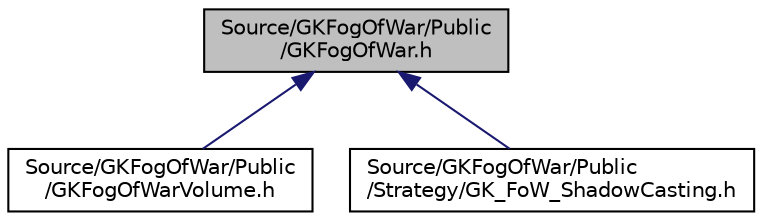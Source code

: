 digraph "Source/GKFogOfWar/Public/GKFogOfWar.h"
{
 // LATEX_PDF_SIZE
  edge [fontname="Helvetica",fontsize="10",labelfontname="Helvetica",labelfontsize="10"];
  node [fontname="Helvetica",fontsize="10",shape=record];
  Node1 [label="Source/GKFogOfWar/Public\l/GKFogOfWar.h",height=0.2,width=0.4,color="black", fillcolor="grey75", style="filled", fontcolor="black",tooltip=" "];
  Node1 -> Node2 [dir="back",color="midnightblue",fontsize="10",style="solid",fontname="Helvetica"];
  Node2 [label="Source/GKFogOfWar/Public\l/GKFogOfWarVolume.h",height=0.2,width=0.4,color="black", fillcolor="white", style="filled",URL="$GKFogOfWarVolume_8h.html",tooltip=" "];
  Node1 -> Node3 [dir="back",color="midnightblue",fontsize="10",style="solid",fontname="Helvetica"];
  Node3 [label="Source/GKFogOfWar/Public\l/Strategy/GK_FoW_ShadowCasting.h",height=0.2,width=0.4,color="black", fillcolor="white", style="filled",URL="$GK__FoW__ShadowCasting_8h.html",tooltip=" "];
}
